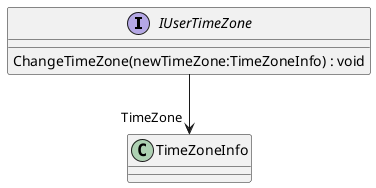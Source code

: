 @startuml
interface IUserTimeZone {
    ChangeTimeZone(newTimeZone:TimeZoneInfo) : void
}
IUserTimeZone --> "TimeZone" TimeZoneInfo
@enduml
